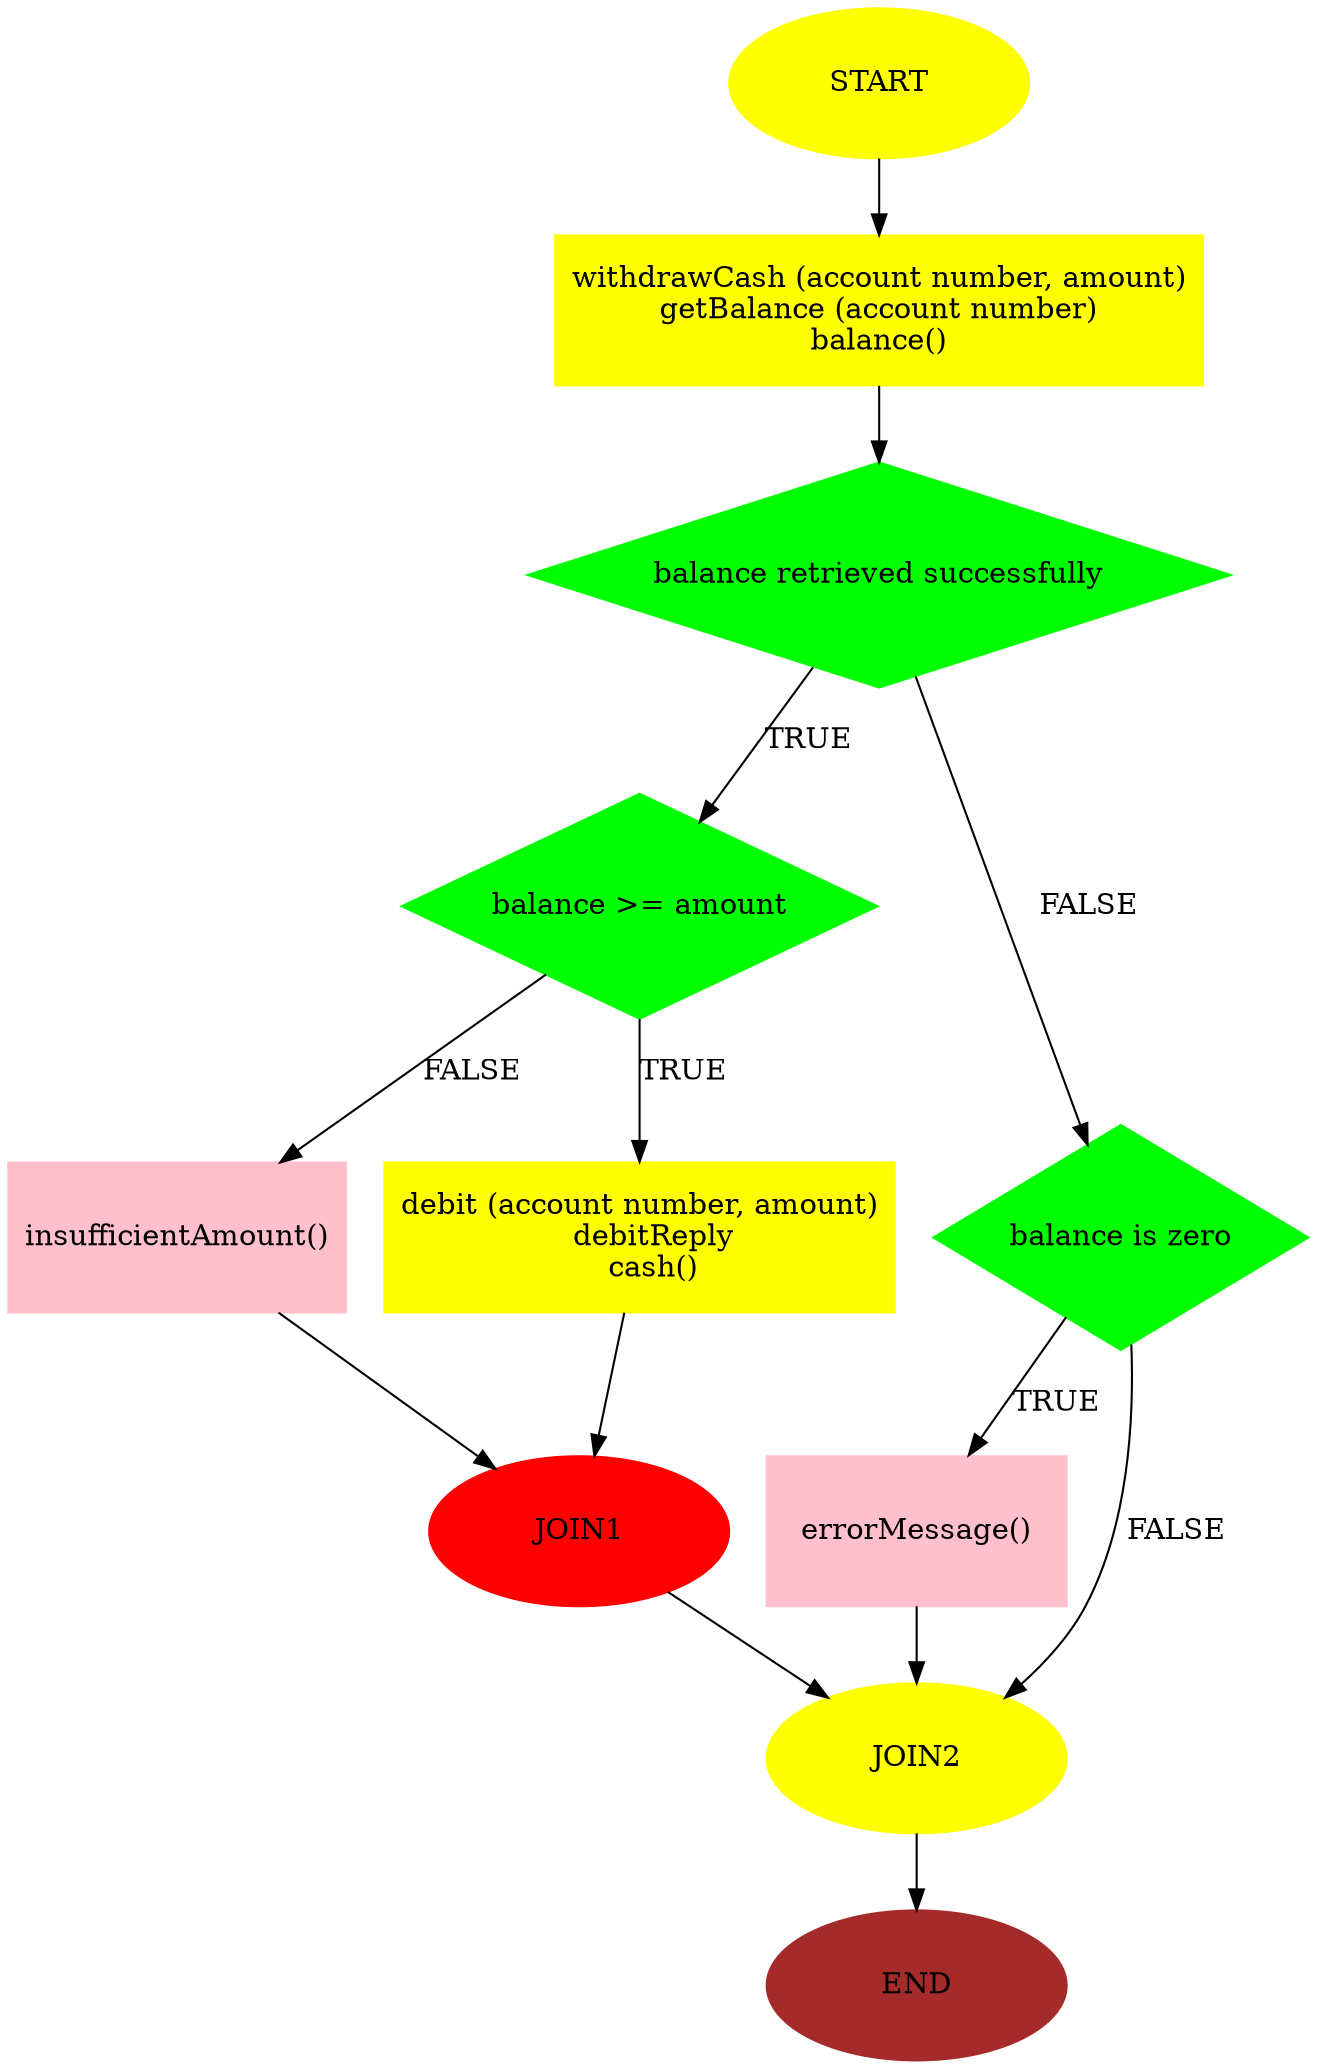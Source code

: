 digraph ATMalttest{
 1 [label = "START", pos="520,1360", color="yellow", style="filled" width="2.0", height="1.0"]
 2  [shape=box label = "withdrawCash (account number, amount)\ngetBalance (account number)\nbalance()", pos="520,1190", color="yellow", style="filled" width="2.0", height="1.0"]
 3  [shape=diamond width="2.5", height="1.5"  label = "balance retrieved successfully", pos="520,1020", color="green", style="filled" width="2.5", height="1.5"]
 4  [shape=diamond width="2.5", height="1.5"  label = "balance >= amount", pos="520,850", color="green", style="filled" width="2.5", height="1.5"]
 6  [shape=box label = "insufficientAmount()", pos="520,680", color="pink", style="filled" width="2.0", height="1.0"]
 5  [shape=box label = "debit (account number, amount)\n   debitReply\n   cash()", pos="260,680", color="yellow", style="filled" width="2.0", height="1.0"]
 JOIN1 [label = "JOIN1", pos="780,680", color="red", style="filled" width="2.0", height="1.0"]
 7  [shape=diamond width="2.5", height="1.5"  label = "balance is zero", pos="1040,680", color="green", style="filled" width="2.5", height="1.5"]
 8  [shape=box label = "errorMessage()", pos="520,510", color="pink", style="filled" width="2.0", height="1.0"]
 JOIN2 [label = "JOIN2", pos="780,510", color="yellow", style="filled" width="2.0", height="1.0"]
 9 [label = "END", pos="520,340", color="brown", style="filled" width="2.0", height="1.0"]
 1 -> 2 [pos="e,520,1230 520,1360"]
 2 -> 3 [pos="e,520,1080 520,1190"]
 3 -> 4 [label = "TRUE", lp="520,935", pos="e,520,910 520,1020"]
 4 -> 5 [label = "TRUE", lp="390,765", pos="e,260,720 520,850"]
 4 -> 6 [label = "FALSE", lp="520,765", pos="e,520,720 520,850"]
 6 -> JOIN1 [pos="e,780,720 520,680"]
 5 -> JOIN1 [pos="e,780,720 260,680"]
 3 -> 7 [label = "FALSE", lp="780,850", pos="e,1040,740 520,1020"]
 7 -> 8 [label = "TRUE", lp="780,595", pos="e,520,550 1040,680"]
 8 -> JOIN2 [pos="e,780,550 520,510"]
 7 -> JOIN2 [label = "FALSE", lp="910,595", pos="e,780,550 1040,680"]
 JOIN1 -> JOIN2 [pos="e,780,550 780,680"]
 JOIN2 -> 9 [pos="e,520,380 780,510"]
}